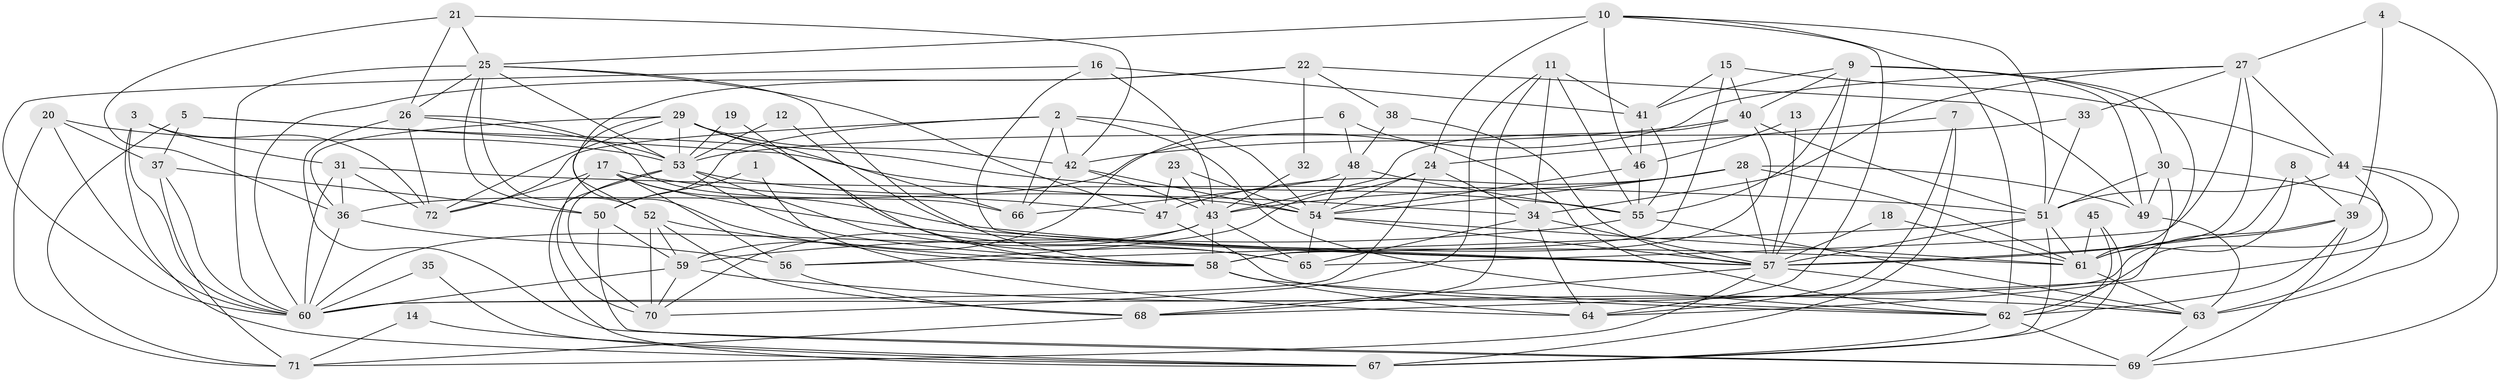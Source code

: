 // original degree distribution, {4: 0.2638888888888889, 5: 0.19444444444444445, 2: 0.10416666666666667, 7: 0.041666666666666664, 3: 0.3055555555555556, 6: 0.08333333333333333, 8: 0.006944444444444444}
// Generated by graph-tools (version 1.1) at 2025/26/03/09/25 03:26:17]
// undirected, 72 vertices, 208 edges
graph export_dot {
graph [start="1"]
  node [color=gray90,style=filled];
  1;
  2;
  3;
  4;
  5;
  6;
  7;
  8;
  9;
  10;
  11;
  12;
  13;
  14;
  15;
  16;
  17;
  18;
  19;
  20;
  21;
  22;
  23;
  24;
  25;
  26;
  27;
  28;
  29;
  30;
  31;
  32;
  33;
  34;
  35;
  36;
  37;
  38;
  39;
  40;
  41;
  42;
  43;
  44;
  45;
  46;
  47;
  48;
  49;
  50;
  51;
  52;
  53;
  54;
  55;
  56;
  57;
  58;
  59;
  60;
  61;
  62;
  63;
  64;
  65;
  66;
  67;
  68;
  69;
  70;
  71;
  72;
  1 -- 50 [weight=1.0];
  1 -- 64 [weight=1.0];
  2 -- 42 [weight=1.0];
  2 -- 50 [weight=1.0];
  2 -- 54 [weight=1.0];
  2 -- 62 [weight=1.0];
  2 -- 66 [weight=1.0];
  2 -- 72 [weight=1.0];
  3 -- 31 [weight=1.0];
  3 -- 60 [weight=1.0];
  3 -- 67 [weight=1.0];
  3 -- 72 [weight=1.0];
  4 -- 27 [weight=1.0];
  4 -- 39 [weight=1.0];
  4 -- 69 [weight=1.0];
  5 -- 34 [weight=1.0];
  5 -- 37 [weight=1.0];
  5 -- 55 [weight=1.0];
  5 -- 71 [weight=1.0];
  6 -- 48 [weight=1.0];
  6 -- 59 [weight=1.0];
  6 -- 62 [weight=1.0];
  7 -- 24 [weight=1.0];
  7 -- 64 [weight=1.0];
  7 -- 67 [weight=1.0];
  8 -- 39 [weight=1.0];
  8 -- 57 [weight=2.0];
  8 -- 61 [weight=1.0];
  9 -- 30 [weight=1.0];
  9 -- 40 [weight=1.0];
  9 -- 41 [weight=1.0];
  9 -- 49 [weight=1.0];
  9 -- 55 [weight=1.0];
  9 -- 57 [weight=1.0];
  9 -- 61 [weight=1.0];
  10 -- 24 [weight=2.0];
  10 -- 25 [weight=1.0];
  10 -- 46 [weight=1.0];
  10 -- 51 [weight=1.0];
  10 -- 62 [weight=1.0];
  10 -- 64 [weight=1.0];
  11 -- 34 [weight=1.0];
  11 -- 41 [weight=1.0];
  11 -- 55 [weight=1.0];
  11 -- 68 [weight=1.0];
  11 -- 70 [weight=1.0];
  12 -- 53 [weight=1.0];
  12 -- 57 [weight=1.0];
  13 -- 46 [weight=1.0];
  13 -- 57 [weight=1.0];
  14 -- 67 [weight=1.0];
  14 -- 71 [weight=1.0];
  15 -- 40 [weight=1.0];
  15 -- 41 [weight=1.0];
  15 -- 44 [weight=1.0];
  15 -- 58 [weight=1.0];
  16 -- 41 [weight=1.0];
  16 -- 43 [weight=1.0];
  16 -- 57 [weight=1.0];
  16 -- 60 [weight=1.0];
  17 -- 47 [weight=1.0];
  17 -- 56 [weight=1.0];
  17 -- 57 [weight=1.0];
  17 -- 61 [weight=1.0];
  17 -- 70 [weight=1.0];
  17 -- 72 [weight=1.0];
  18 -- 57 [weight=1.0];
  18 -- 61 [weight=1.0];
  19 -- 53 [weight=1.0];
  19 -- 58 [weight=1.0];
  20 -- 37 [weight=1.0];
  20 -- 53 [weight=1.0];
  20 -- 60 [weight=1.0];
  20 -- 71 [weight=1.0];
  21 -- 25 [weight=1.0];
  21 -- 26 [weight=1.0];
  21 -- 36 [weight=1.0];
  21 -- 42 [weight=1.0];
  22 -- 32 [weight=1.0];
  22 -- 38 [weight=1.0];
  22 -- 49 [weight=1.0];
  22 -- 58 [weight=1.0];
  22 -- 60 [weight=1.0];
  23 -- 43 [weight=1.0];
  23 -- 47 [weight=1.0];
  23 -- 54 [weight=1.0];
  24 -- 34 [weight=1.0];
  24 -- 54 [weight=1.0];
  24 -- 56 [weight=1.0];
  24 -- 60 [weight=1.0];
  25 -- 26 [weight=1.0];
  25 -- 47 [weight=1.0];
  25 -- 50 [weight=1.0];
  25 -- 52 [weight=1.0];
  25 -- 53 [weight=1.0];
  25 -- 58 [weight=1.0];
  25 -- 60 [weight=1.0];
  26 -- 53 [weight=1.0];
  26 -- 66 [weight=1.0];
  26 -- 69 [weight=1.0];
  26 -- 72 [weight=1.0];
  27 -- 33 [weight=1.0];
  27 -- 34 [weight=1.0];
  27 -- 36 [weight=1.0];
  27 -- 44 [weight=1.0];
  27 -- 57 [weight=2.0];
  27 -- 65 [weight=1.0];
  28 -- 43 [weight=1.0];
  28 -- 47 [weight=1.0];
  28 -- 49 [weight=1.0];
  28 -- 54 [weight=2.0];
  28 -- 57 [weight=1.0];
  28 -- 61 [weight=1.0];
  29 -- 36 [weight=1.0];
  29 -- 42 [weight=1.0];
  29 -- 52 [weight=1.0];
  29 -- 53 [weight=1.0];
  29 -- 65 [weight=1.0];
  29 -- 66 [weight=1.0];
  29 -- 72 [weight=1.0];
  30 -- 49 [weight=1.0];
  30 -- 51 [weight=1.0];
  30 -- 62 [weight=1.0];
  30 -- 63 [weight=1.0];
  31 -- 36 [weight=1.0];
  31 -- 51 [weight=1.0];
  31 -- 60 [weight=1.0];
  31 -- 72 [weight=1.0];
  32 -- 43 [weight=1.0];
  33 -- 51 [weight=1.0];
  33 -- 53 [weight=1.0];
  34 -- 57 [weight=1.0];
  34 -- 64 [weight=1.0];
  34 -- 65 [weight=1.0];
  35 -- 60 [weight=1.0];
  35 -- 67 [weight=1.0];
  36 -- 56 [weight=1.0];
  36 -- 60 [weight=1.0];
  37 -- 50 [weight=1.0];
  37 -- 60 [weight=1.0];
  37 -- 71 [weight=1.0];
  38 -- 48 [weight=1.0];
  38 -- 57 [weight=1.0];
  39 -- 60 [weight=1.0];
  39 -- 61 [weight=1.0];
  39 -- 62 [weight=2.0];
  39 -- 69 [weight=1.0];
  40 -- 42 [weight=1.0];
  40 -- 43 [weight=1.0];
  40 -- 51 [weight=1.0];
  40 -- 58 [weight=1.0];
  41 -- 46 [weight=1.0];
  41 -- 55 [weight=1.0];
  42 -- 43 [weight=1.0];
  42 -- 54 [weight=1.0];
  42 -- 66 [weight=1.0];
  43 -- 58 [weight=1.0];
  43 -- 60 [weight=1.0];
  43 -- 65 [weight=1.0];
  43 -- 70 [weight=1.0];
  44 -- 51 [weight=1.0];
  44 -- 63 [weight=1.0];
  44 -- 64 [weight=1.0];
  44 -- 68 [weight=1.0];
  45 -- 61 [weight=1.0];
  45 -- 62 [weight=2.0];
  45 -- 67 [weight=1.0];
  46 -- 54 [weight=1.0];
  46 -- 55 [weight=1.0];
  47 -- 62 [weight=1.0];
  48 -- 54 [weight=1.0];
  48 -- 55 [weight=1.0];
  48 -- 66 [weight=1.0];
  49 -- 63 [weight=1.0];
  50 -- 59 [weight=1.0];
  50 -- 69 [weight=1.0];
  51 -- 56 [weight=1.0];
  51 -- 57 [weight=1.0];
  51 -- 61 [weight=1.0];
  51 -- 67 [weight=1.0];
  52 -- 58 [weight=1.0];
  52 -- 59 [weight=1.0];
  52 -- 68 [weight=1.0];
  52 -- 70 [weight=1.0];
  53 -- 54 [weight=1.0];
  53 -- 58 [weight=1.0];
  53 -- 65 [weight=1.0];
  53 -- 67 [weight=1.0];
  53 -- 70 [weight=1.0];
  54 -- 57 [weight=1.0];
  54 -- 61 [weight=1.0];
  54 -- 65 [weight=1.0];
  55 -- 59 [weight=1.0];
  55 -- 63 [weight=1.0];
  56 -- 68 [weight=1.0];
  57 -- 63 [weight=1.0];
  57 -- 68 [weight=1.0];
  57 -- 71 [weight=1.0];
  58 -- 62 [weight=2.0];
  58 -- 64 [weight=1.0];
  59 -- 60 [weight=1.0];
  59 -- 63 [weight=2.0];
  59 -- 70 [weight=1.0];
  61 -- 63 [weight=1.0];
  62 -- 67 [weight=1.0];
  62 -- 69 [weight=1.0];
  63 -- 69 [weight=1.0];
  68 -- 71 [weight=1.0];
}
